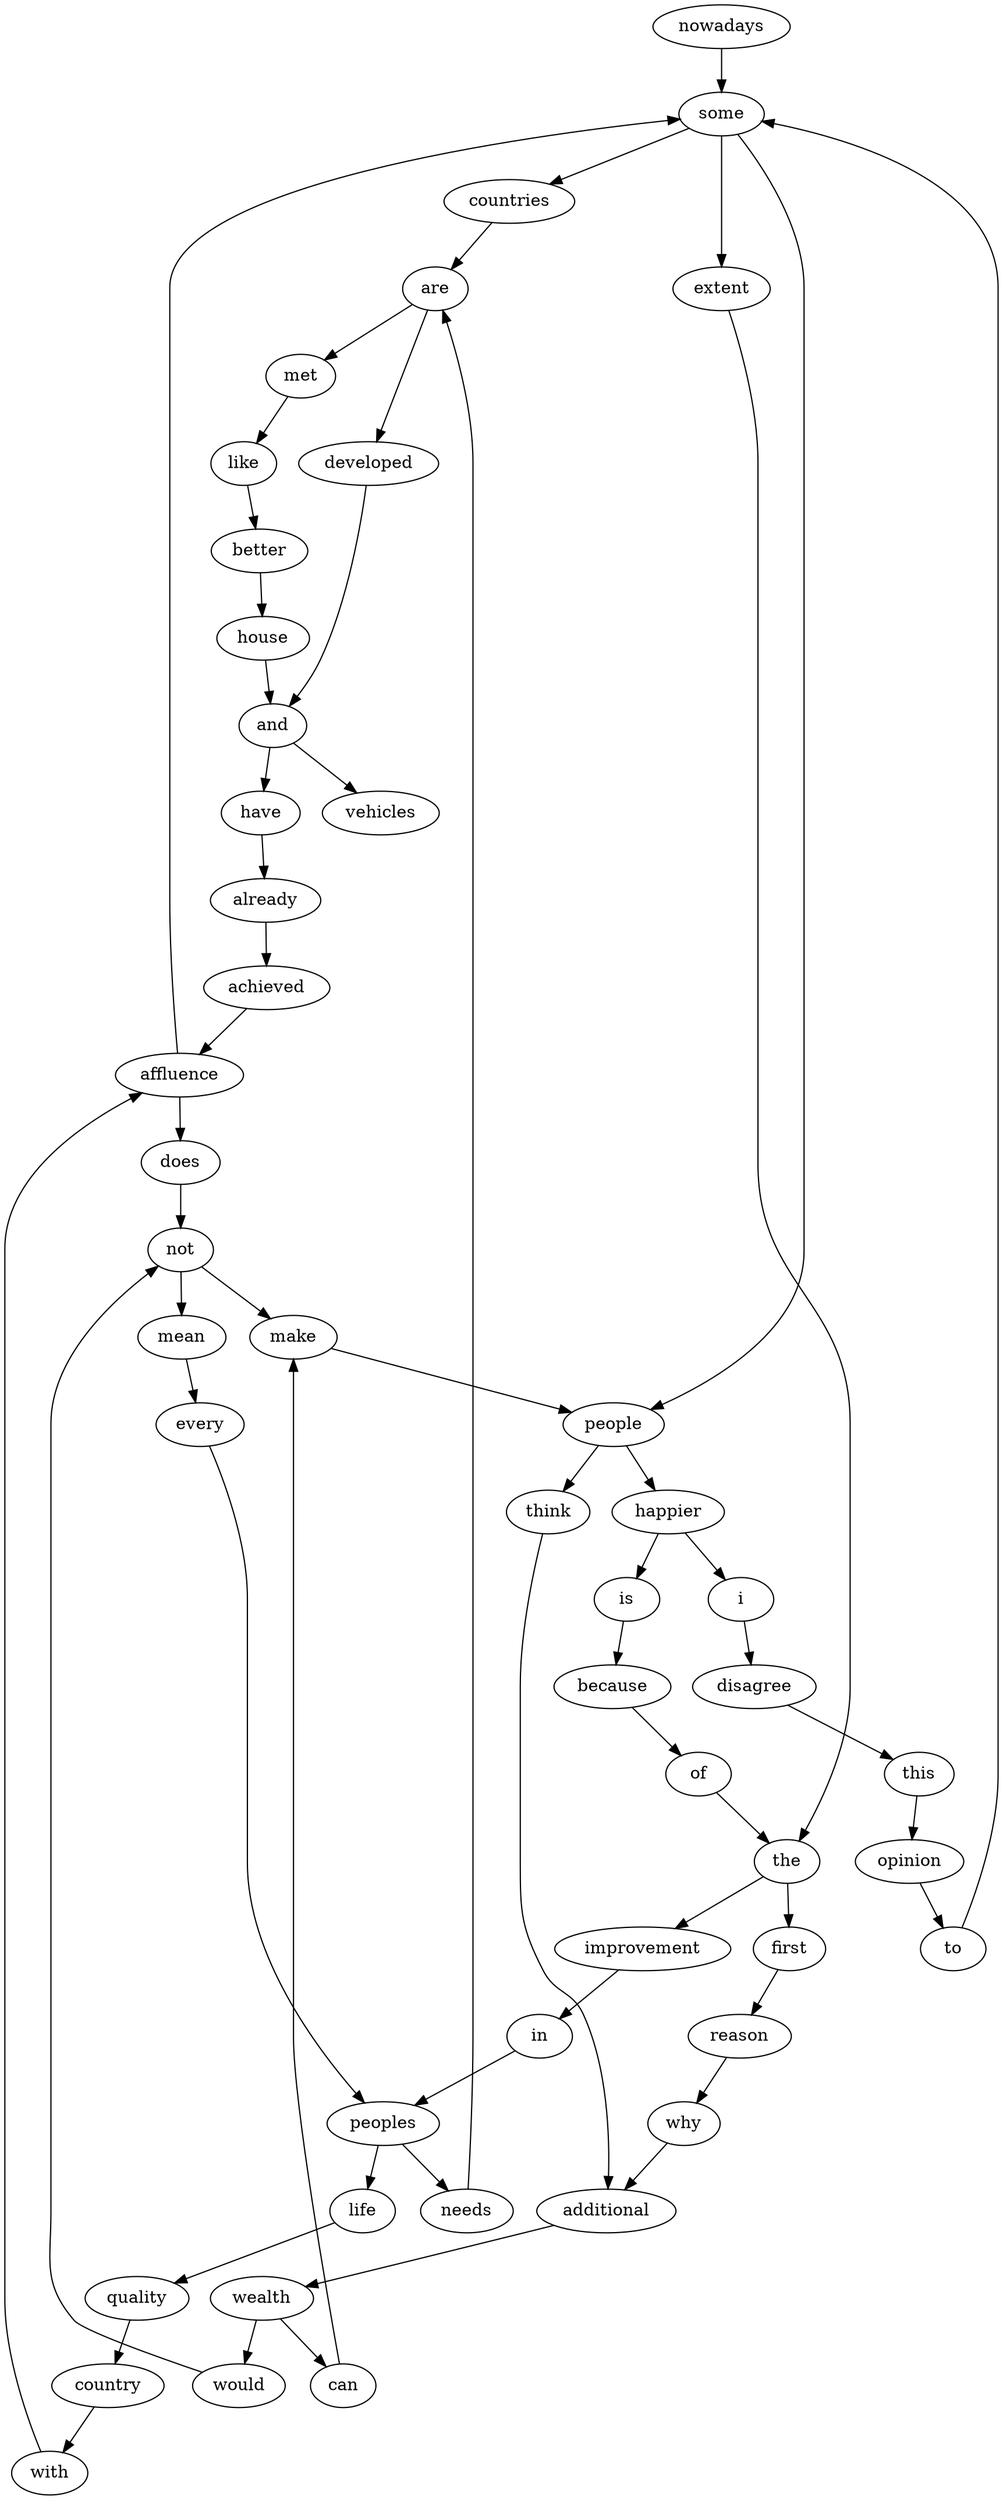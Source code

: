 digraph G {
  nowadays -> some;
  some -> countries;
  some -> people;
  some -> extent;
  countries -> are;
  are -> developed;
  are -> met;
  developed -> and;
  and -> have;
  and -> vehicles;
  have -> already;
  already -> achieved;
  achieved -> affluence;
  affluence -> some;
  affluence -> does;
  people -> think;
  people -> happier;
  think -> additional;
  additional -> wealth;
  wealth -> would;
  wealth -> can;
  would -> not;
  not -> make;
  not -> mean;
  make -> people;
  happier -> i;
  happier -> is;
  i -> disagree;
  disagree -> this;
  this -> opinion;
  opinion -> to;
  to -> some;
  extent -> the;
  the -> first;
  the -> improvement;
  first -> reason;
  reason -> why;
  why -> additional;
  can -> make;
  is -> because;
  because -> of;
  of -> the;
  improvement -> in;
  in -> peoples;
  peoples -> life;
  peoples -> needs;
  life -> quality;
  quality -> country;
  country -> with;
  with -> affluence;
  does -> not;
  mean -> every;
  every -> peoples;
  needs -> are;
  met -> like;
  like -> better;
  better -> house;
  house -> and;
}